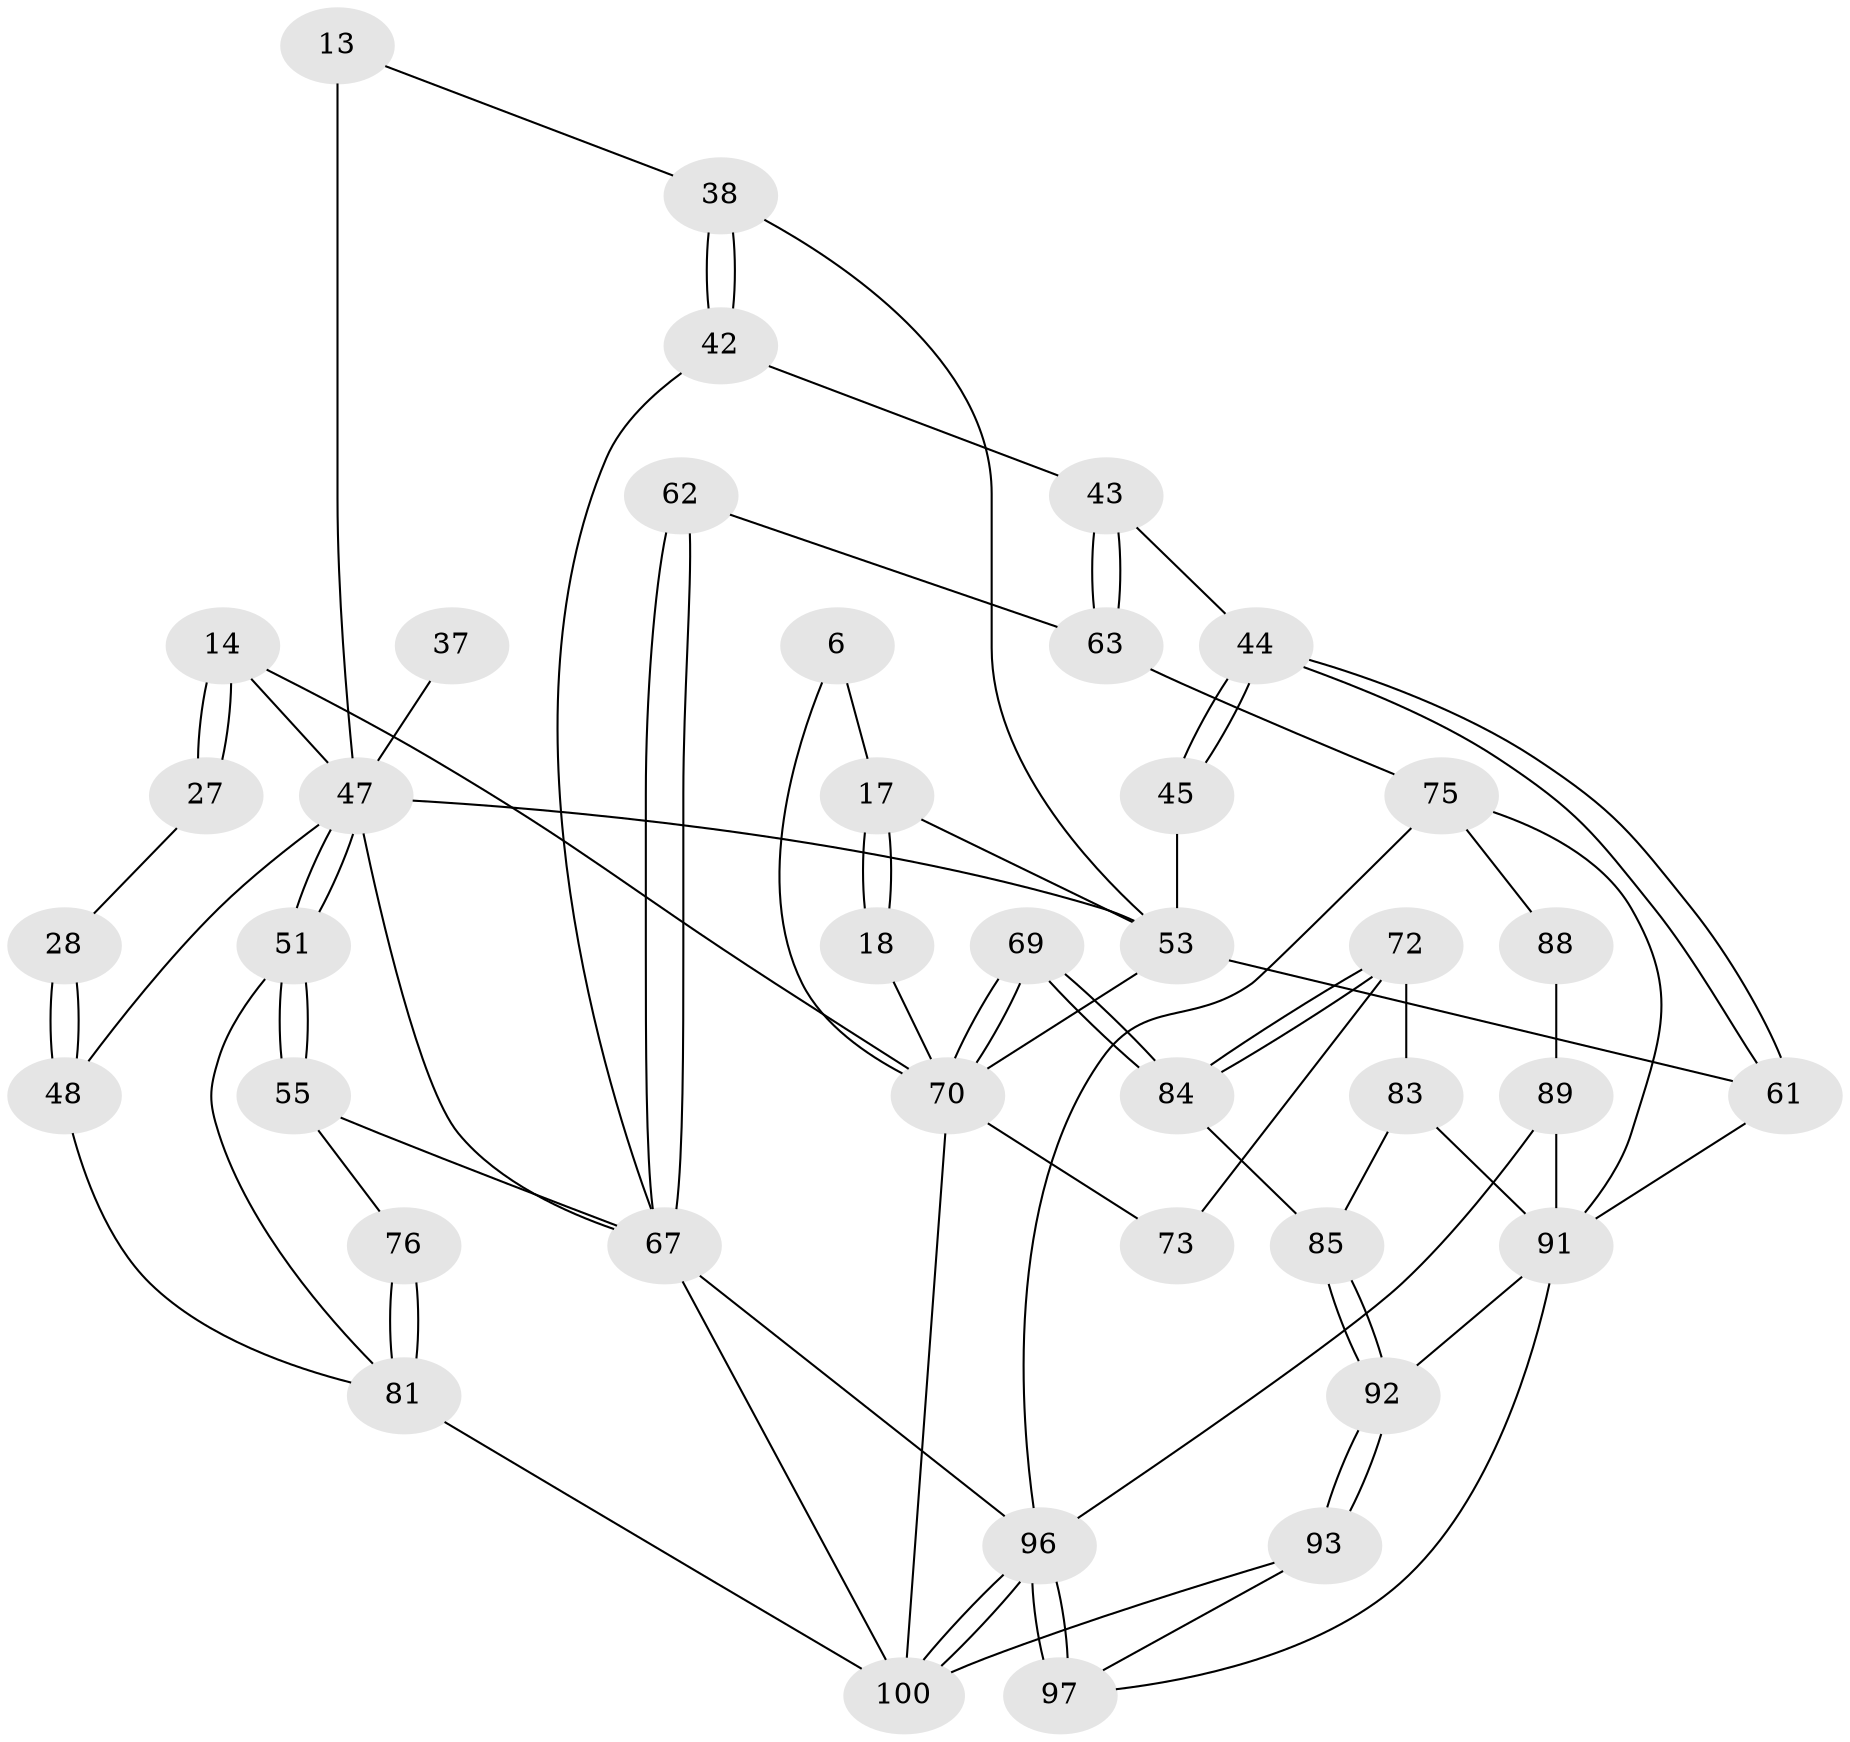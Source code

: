 // original degree distribution, {3: 0.03, 4: 0.24, 6: 0.24, 5: 0.49}
// Generated by graph-tools (version 1.1) at 2025/05/03/04/25 22:05:18]
// undirected, 40 vertices, 83 edges
graph export_dot {
graph [start="1"]
  node [color=gray90,style=filled];
  6 [pos="+0.4029306573433554+0"];
  13 [pos="+0.48809498748102625+0.23378244897019682"];
  14 [pos="+0.8004316881404163+0.13432747625970853",super="+4"];
  17 [pos="+0.06269712114462518+0.1374400321187244",super="+9+10"];
  18 [pos="+0+0"];
  27 [pos="+1+0"];
  28 [pos="+1+0.1730828098333307"];
  37 [pos="+0.8496721040461657+0.4114039369206077"];
  38 [pos="+0.265685263268844+0.22616984463945336"];
  42 [pos="+0.3022016184360828+0.33680890069531744"];
  43 [pos="+0.2895909391374454+0.4334228837886731"];
  44 [pos="+0.28826494958221455+0.43491795448999676"];
  45 [pos="+0.19506261398236632+0.40101081769012537",super="+40"];
  47 [pos="+0.8892372114859034+0.4227229132947472",super="+31+34+16"];
  48 [pos="+1+0.42630039326341296",super="+30+29"];
  51 [pos="+0.8911642485230488+0.42552954133050575"];
  53 [pos="+0.13806743421785736+0.4570935147478549",super="+52+41+39"];
  55 [pos="+0.8268316464979137+0.5852299536058976"];
  61 [pos="+0.2706983019543503+0.48818616421563743"];
  62 [pos="+0.47133173015715923+0.4235125160550075"];
  63 [pos="+0.45694921884174394+0.45447417442440124"];
  67 [pos="+0.6641770758445208+0.5021580622914472",super="+57+36+46"];
  69 [pos="+0+0.8243771422651028"];
  70 [pos="+0+1",super="+5+58+68"];
  72 [pos="+0.14570887319313403+0.606250723126871"];
  73 [pos="+0.11095800222638179+0.5092555021056493"];
  75 [pos="+0.4782812879574738+0.6130022236953939",super="+64"];
  76 [pos="+0.9102181074562583+0.5621511913872016"];
  81 [pos="+1+0.6487956782831683",super="+80+60+50"];
  83 [pos="+0.33354886078168955+0.6862580819680498",super="+71"];
  84 [pos="+0.12381239286540588+0.6420404807613149"];
  85 [pos="+0.19252254298235263+0.7282437378686187"];
  88 [pos="+0.5294807259388554+0.6598114456449504"];
  89 [pos="+0.5878163058289263+0.7777276784958581",super="+87"];
  91 [pos="+0.397750225106225+0.7320556470290441",super="+82+90+65+66"];
  92 [pos="+0.1994506717923265+0.8377929934642376"];
  93 [pos="+0.15182473740374403+0.9355897011931915"];
  96 [pos="+0.5549000712123072+1",super="+86+79+74"];
  97 [pos="+0.4589908886211916+0.8867935598248323"];
  100 [pos="+0.567086136618194+1",super="+94+99+98"];
  6 -- 17;
  6 -- 70;
  13 -- 38;
  13 -- 47 [weight=2];
  14 -- 27 [weight=2];
  14 -- 27;
  14 -- 70 [weight=2];
  14 -- 47 [weight=2];
  17 -- 18 [weight=2];
  17 -- 18;
  17 -- 53;
  18 -- 70;
  27 -- 28;
  28 -- 48 [weight=2];
  28 -- 48;
  37 -- 47 [weight=3];
  38 -- 42;
  38 -- 42;
  38 -- 53;
  42 -- 43;
  42 -- 67;
  43 -- 44;
  43 -- 63;
  43 -- 63;
  44 -- 45;
  44 -- 45;
  44 -- 61;
  44 -- 61;
  45 -- 53 [weight=3];
  47 -- 51;
  47 -- 51;
  47 -- 48 [weight=2];
  47 -- 67 [weight=2];
  47 -- 53;
  48 -- 81;
  51 -- 55;
  51 -- 55;
  51 -- 81;
  53 -- 61;
  53 -- 70 [weight=3];
  55 -- 76;
  55 -- 67;
  61 -- 91;
  62 -- 63;
  62 -- 67 [weight=2];
  62 -- 67;
  63 -- 75;
  67 -- 96;
  67 -- 100;
  69 -- 70 [weight=2];
  69 -- 70;
  69 -- 84;
  69 -- 84;
  70 -- 73 [weight=2];
  70 -- 100 [weight=3];
  72 -- 73;
  72 -- 84;
  72 -- 84;
  72 -- 83;
  75 -- 88;
  75 -- 96;
  75 -- 91;
  76 -- 81 [weight=2];
  76 -- 81;
  81 -- 100 [weight=3];
  83 -- 85;
  83 -- 91 [weight=2];
  84 -- 85;
  85 -- 92;
  85 -- 92;
  88 -- 89 [weight=2];
  89 -- 96;
  89 -- 91;
  91 -- 92;
  91 -- 97;
  92 -- 93;
  92 -- 93;
  93 -- 97;
  93 -- 100;
  96 -- 97;
  96 -- 97;
  96 -- 100 [weight=2];
  96 -- 100;
}
